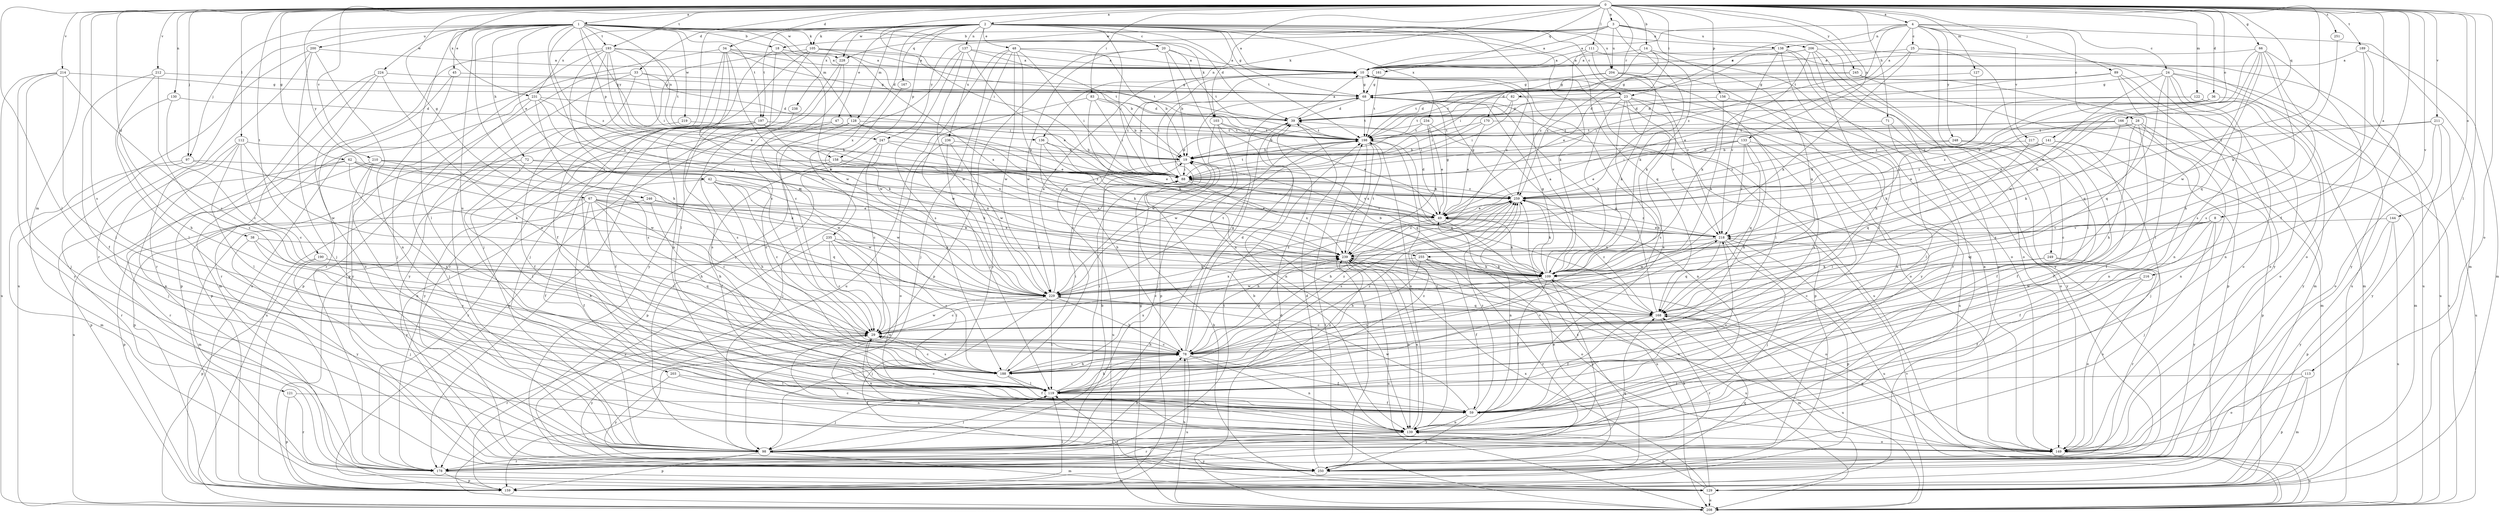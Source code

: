 strict digraph  {
0;
1;
2;
3;
4;
8;
10;
14;
18;
19;
20;
23;
24;
25;
28;
29;
33;
34;
36;
38;
39;
42;
45;
47;
48;
49;
59;
62;
66;
67;
68;
71;
72;
78;
82;
83;
88;
89;
97;
98;
103;
105;
109;
111;
112;
113;
119;
121;
122;
127;
128;
129;
130;
133;
136;
137;
138;
139;
141;
144;
149;
156;
158;
159;
161;
166;
167;
168;
170;
178;
188;
189;
190;
193;
197;
198;
200;
203;
204;
206;
208;
210;
211;
212;
214;
216;
217;
218;
219;
224;
228;
229;
231;
234;
235;
236;
238;
239;
245;
246;
247;
248;
249;
250;
251;
255;
259;
0 -> 1  [label=a];
0 -> 2  [label=a];
0 -> 3  [label=a];
0 -> 4  [label=a];
0 -> 8  [label=a];
0 -> 14  [label=b];
0 -> 33  [label=d];
0 -> 34  [label=d];
0 -> 36  [label=d];
0 -> 38  [label=d];
0 -> 59  [label=f];
0 -> 62  [label=g];
0 -> 66  [label=g];
0 -> 67  [label=g];
0 -> 71  [label=h];
0 -> 82  [label=i];
0 -> 83  [label=i];
0 -> 88  [label=i];
0 -> 89  [label=j];
0 -> 97  [label=j];
0 -> 103  [label=k];
0 -> 111  [label=l];
0 -> 112  [label=l];
0 -> 113  [label=l];
0 -> 119  [label=l];
0 -> 121  [label=m];
0 -> 122  [label=m];
0 -> 127  [label=m];
0 -> 130  [label=n];
0 -> 133  [label=n];
0 -> 136  [label=n];
0 -> 141  [label=o];
0 -> 144  [label=o];
0 -> 149  [label=o];
0 -> 156  [label=p];
0 -> 161  [label=q];
0 -> 166  [label=q];
0 -> 170  [label=r];
0 -> 188  [label=s];
0 -> 189  [label=t];
0 -> 190  [label=t];
0 -> 193  [label=t];
0 -> 210  [label=v];
0 -> 211  [label=v];
0 -> 212  [label=v];
0 -> 214  [label=v];
0 -> 216  [label=v];
0 -> 231  [label=x];
0 -> 245  [label=y];
0 -> 246  [label=y];
0 -> 251  [label=z];
0 -> 255  [label=z];
1 -> 18  [label=b];
1 -> 39  [label=d];
1 -> 42  [label=e];
1 -> 45  [label=e];
1 -> 72  [label=h];
1 -> 78  [label=h];
1 -> 97  [label=j];
1 -> 103  [label=k];
1 -> 105  [label=k];
1 -> 119  [label=l];
1 -> 128  [label=m];
1 -> 136  [label=n];
1 -> 158  [label=p];
1 -> 178  [label=r];
1 -> 193  [label=t];
1 -> 197  [label=t];
1 -> 200  [label=u];
1 -> 203  [label=u];
1 -> 219  [label=w];
1 -> 224  [label=w];
1 -> 228  [label=w];
1 -> 247  [label=y];
1 -> 255  [label=z];
1 -> 259  [label=z];
2 -> 10  [label=a];
2 -> 20  [label=c];
2 -> 23  [label=c];
2 -> 47  [label=e];
2 -> 48  [label=e];
2 -> 68  [label=g];
2 -> 88  [label=i];
2 -> 98  [label=j];
2 -> 105  [label=k];
2 -> 109  [label=k];
2 -> 128  [label=m];
2 -> 137  [label=n];
2 -> 138  [label=n];
2 -> 158  [label=p];
2 -> 167  [label=q];
2 -> 168  [label=q];
2 -> 197  [label=t];
2 -> 198  [label=t];
2 -> 204  [label=u];
2 -> 228  [label=w];
2 -> 231  [label=x];
2 -> 234  [label=x];
2 -> 235  [label=x];
2 -> 236  [label=x];
2 -> 238  [label=x];
2 -> 239  [label=x];
3 -> 10  [label=a];
3 -> 18  [label=b];
3 -> 109  [label=k];
3 -> 159  [label=p];
3 -> 168  [label=q];
3 -> 204  [label=u];
3 -> 206  [label=u];
3 -> 228  [label=w];
3 -> 247  [label=y];
4 -> 10  [label=a];
4 -> 23  [label=c];
4 -> 24  [label=c];
4 -> 25  [label=c];
4 -> 28  [label=c];
4 -> 129  [label=m];
4 -> 138  [label=n];
4 -> 198  [label=t];
4 -> 217  [label=v];
4 -> 248  [label=y];
4 -> 249  [label=y];
4 -> 259  [label=z];
8 -> 59  [label=f];
8 -> 98  [label=j];
8 -> 218  [label=v];
8 -> 229  [label=w];
8 -> 239  [label=x];
8 -> 250  [label=y];
10 -> 68  [label=g];
10 -> 188  [label=s];
10 -> 208  [label=u];
14 -> 10  [label=a];
14 -> 88  [label=i];
14 -> 109  [label=k];
14 -> 208  [label=u];
14 -> 259  [label=z];
18 -> 10  [label=a];
18 -> 98  [label=j];
18 -> 119  [label=l];
18 -> 229  [label=w];
19 -> 88  [label=i];
19 -> 208  [label=u];
19 -> 218  [label=v];
20 -> 10  [label=a];
20 -> 19  [label=b];
20 -> 139  [label=n];
20 -> 159  [label=p];
20 -> 198  [label=t];
20 -> 229  [label=w];
23 -> 39  [label=d];
23 -> 78  [label=h];
23 -> 88  [label=i];
23 -> 109  [label=k];
23 -> 159  [label=p];
23 -> 188  [label=s];
23 -> 208  [label=u];
23 -> 218  [label=v];
24 -> 68  [label=g];
24 -> 119  [label=l];
24 -> 129  [label=m];
24 -> 139  [label=n];
24 -> 149  [label=o];
24 -> 168  [label=q];
24 -> 208  [label=u];
24 -> 229  [label=w];
25 -> 10  [label=a];
25 -> 49  [label=e];
25 -> 109  [label=k];
25 -> 119  [label=l];
25 -> 250  [label=y];
28 -> 59  [label=f];
28 -> 78  [label=h];
28 -> 109  [label=k];
28 -> 129  [label=m];
28 -> 139  [label=n];
28 -> 198  [label=t];
29 -> 78  [label=h];
29 -> 139  [label=n];
29 -> 178  [label=r];
29 -> 188  [label=s];
29 -> 229  [label=w];
29 -> 250  [label=y];
33 -> 68  [label=g];
33 -> 88  [label=i];
33 -> 98  [label=j];
33 -> 159  [label=p];
33 -> 250  [label=y];
34 -> 10  [label=a];
34 -> 39  [label=d];
34 -> 59  [label=f];
34 -> 109  [label=k];
34 -> 119  [label=l];
34 -> 198  [label=t];
34 -> 208  [label=u];
34 -> 229  [label=w];
36 -> 39  [label=d];
36 -> 198  [label=t];
36 -> 208  [label=u];
36 -> 218  [label=v];
36 -> 259  [label=z];
38 -> 78  [label=h];
38 -> 188  [label=s];
38 -> 239  [label=x];
38 -> 250  [label=y];
39 -> 10  [label=a];
39 -> 98  [label=j];
39 -> 198  [label=t];
42 -> 29  [label=c];
42 -> 59  [label=f];
42 -> 78  [label=h];
42 -> 109  [label=k];
42 -> 229  [label=w];
42 -> 259  [label=z];
45 -> 68  [label=g];
45 -> 129  [label=m];
45 -> 250  [label=y];
47 -> 159  [label=p];
47 -> 188  [label=s];
47 -> 198  [label=t];
48 -> 10  [label=a];
48 -> 19  [label=b];
48 -> 88  [label=i];
48 -> 98  [label=j];
48 -> 168  [label=q];
48 -> 208  [label=u];
48 -> 229  [label=w];
48 -> 250  [label=y];
49 -> 39  [label=d];
49 -> 68  [label=g];
49 -> 78  [label=h];
49 -> 109  [label=k];
49 -> 208  [label=u];
49 -> 218  [label=v];
59 -> 10  [label=a];
59 -> 29  [label=c];
59 -> 139  [label=n];
59 -> 218  [label=v];
59 -> 229  [label=w];
59 -> 250  [label=y];
59 -> 259  [label=z];
62 -> 88  [label=i];
62 -> 109  [label=k];
62 -> 159  [label=p];
62 -> 178  [label=r];
62 -> 188  [label=s];
62 -> 229  [label=w];
66 -> 10  [label=a];
66 -> 78  [label=h];
66 -> 109  [label=k];
66 -> 149  [label=o];
66 -> 168  [label=q];
66 -> 188  [label=s];
66 -> 229  [label=w];
66 -> 239  [label=x];
67 -> 29  [label=c];
67 -> 49  [label=e];
67 -> 59  [label=f];
67 -> 78  [label=h];
67 -> 129  [label=m];
67 -> 168  [label=q];
67 -> 188  [label=s];
67 -> 229  [label=w];
67 -> 250  [label=y];
68 -> 39  [label=d];
68 -> 149  [label=o];
68 -> 159  [label=p];
68 -> 198  [label=t];
71 -> 119  [label=l];
71 -> 149  [label=o];
71 -> 198  [label=t];
72 -> 88  [label=i];
72 -> 109  [label=k];
72 -> 119  [label=l];
72 -> 159  [label=p];
78 -> 29  [label=c];
78 -> 39  [label=d];
78 -> 59  [label=f];
78 -> 68  [label=g];
78 -> 139  [label=n];
78 -> 188  [label=s];
78 -> 208  [label=u];
78 -> 239  [label=x];
78 -> 259  [label=z];
82 -> 19  [label=b];
82 -> 39  [label=d];
82 -> 88  [label=i];
82 -> 139  [label=n];
83 -> 19  [label=b];
83 -> 39  [label=d];
83 -> 88  [label=i];
83 -> 109  [label=k];
83 -> 229  [label=w];
88 -> 10  [label=a];
88 -> 39  [label=d];
88 -> 198  [label=t];
88 -> 218  [label=v];
88 -> 239  [label=x];
88 -> 259  [label=z];
89 -> 39  [label=d];
89 -> 68  [label=g];
89 -> 88  [label=i];
89 -> 139  [label=n];
89 -> 149  [label=o];
89 -> 168  [label=q];
97 -> 88  [label=i];
97 -> 109  [label=k];
97 -> 129  [label=m];
97 -> 178  [label=r];
98 -> 19  [label=b];
98 -> 78  [label=h];
98 -> 119  [label=l];
98 -> 129  [label=m];
98 -> 159  [label=p];
98 -> 178  [label=r];
98 -> 250  [label=y];
103 -> 49  [label=e];
103 -> 98  [label=j];
103 -> 139  [label=n];
103 -> 198  [label=t];
103 -> 229  [label=w];
105 -> 10  [label=a];
105 -> 139  [label=n];
105 -> 159  [label=p];
105 -> 178  [label=r];
105 -> 198  [label=t];
105 -> 239  [label=x];
109 -> 10  [label=a];
109 -> 19  [label=b];
109 -> 59  [label=f];
109 -> 68  [label=g];
109 -> 98  [label=j];
109 -> 188  [label=s];
109 -> 208  [label=u];
109 -> 229  [label=w];
111 -> 10  [label=a];
111 -> 149  [label=o];
111 -> 218  [label=v];
111 -> 259  [label=z];
112 -> 19  [label=b];
112 -> 29  [label=c];
112 -> 98  [label=j];
112 -> 119  [label=l];
112 -> 139  [label=n];
112 -> 229  [label=w];
113 -> 119  [label=l];
113 -> 129  [label=m];
113 -> 149  [label=o];
113 -> 159  [label=p];
119 -> 59  [label=f];
119 -> 78  [label=h];
119 -> 88  [label=i];
119 -> 98  [label=j];
119 -> 218  [label=v];
119 -> 239  [label=x];
119 -> 259  [label=z];
121 -> 59  [label=f];
121 -> 159  [label=p];
121 -> 178  [label=r];
122 -> 39  [label=d];
122 -> 149  [label=o];
122 -> 250  [label=y];
122 -> 259  [label=z];
127 -> 68  [label=g];
127 -> 239  [label=x];
128 -> 29  [label=c];
128 -> 49  [label=e];
128 -> 109  [label=k];
128 -> 198  [label=t];
128 -> 250  [label=y];
129 -> 19  [label=b];
129 -> 109  [label=k];
129 -> 119  [label=l];
129 -> 139  [label=n];
129 -> 208  [label=u];
129 -> 239  [label=x];
130 -> 29  [label=c];
130 -> 39  [label=d];
130 -> 78  [label=h];
133 -> 19  [label=b];
133 -> 49  [label=e];
133 -> 78  [label=h];
133 -> 88  [label=i];
133 -> 119  [label=l];
133 -> 168  [label=q];
133 -> 218  [label=v];
136 -> 19  [label=b];
136 -> 49  [label=e];
136 -> 78  [label=h];
136 -> 168  [label=q];
137 -> 10  [label=a];
137 -> 19  [label=b];
137 -> 49  [label=e];
137 -> 98  [label=j];
137 -> 188  [label=s];
137 -> 229  [label=w];
138 -> 10  [label=a];
138 -> 119  [label=l];
138 -> 149  [label=o];
138 -> 178  [label=r];
138 -> 218  [label=v];
139 -> 19  [label=b];
139 -> 98  [label=j];
139 -> 149  [label=o];
139 -> 178  [label=r];
139 -> 198  [label=t];
139 -> 239  [label=x];
141 -> 19  [label=b];
141 -> 49  [label=e];
141 -> 59  [label=f];
141 -> 159  [label=p];
141 -> 259  [label=z];
144 -> 159  [label=p];
144 -> 208  [label=u];
144 -> 218  [label=v];
144 -> 250  [label=y];
149 -> 10  [label=a];
149 -> 29  [label=c];
149 -> 168  [label=q];
149 -> 208  [label=u];
149 -> 239  [label=x];
156 -> 39  [label=d];
156 -> 109  [label=k];
156 -> 250  [label=y];
158 -> 59  [label=f];
158 -> 88  [label=i];
158 -> 178  [label=r];
158 -> 239  [label=x];
158 -> 259  [label=z];
159 -> 78  [label=h];
159 -> 119  [label=l];
159 -> 168  [label=q];
161 -> 68  [label=g];
161 -> 88  [label=i];
161 -> 198  [label=t];
166 -> 88  [label=i];
166 -> 109  [label=k];
166 -> 129  [label=m];
166 -> 139  [label=n];
166 -> 198  [label=t];
166 -> 259  [label=z];
167 -> 229  [label=w];
168 -> 29  [label=c];
168 -> 59  [label=f];
168 -> 68  [label=g];
168 -> 129  [label=m];
168 -> 178  [label=r];
168 -> 208  [label=u];
168 -> 259  [label=z];
170 -> 49  [label=e];
170 -> 88  [label=i];
170 -> 188  [label=s];
170 -> 198  [label=t];
178 -> 129  [label=m];
178 -> 159  [label=p];
178 -> 168  [label=q];
178 -> 198  [label=t];
188 -> 29  [label=c];
188 -> 59  [label=f];
188 -> 78  [label=h];
188 -> 88  [label=i];
188 -> 119  [label=l];
188 -> 239  [label=x];
188 -> 259  [label=z];
189 -> 10  [label=a];
189 -> 129  [label=m];
189 -> 188  [label=s];
189 -> 250  [label=y];
190 -> 98  [label=j];
190 -> 109  [label=k];
190 -> 159  [label=p];
190 -> 168  [label=q];
193 -> 10  [label=a];
193 -> 29  [label=c];
193 -> 49  [label=e];
193 -> 88  [label=i];
193 -> 98  [label=j];
193 -> 168  [label=q];
193 -> 178  [label=r];
193 -> 198  [label=t];
193 -> 259  [label=z];
197 -> 59  [label=f];
197 -> 188  [label=s];
197 -> 198  [label=t];
197 -> 208  [label=u];
197 -> 239  [label=x];
198 -> 19  [label=b];
198 -> 139  [label=n];
198 -> 168  [label=q];
198 -> 229  [label=w];
198 -> 239  [label=x];
198 -> 250  [label=y];
200 -> 10  [label=a];
200 -> 98  [label=j];
200 -> 139  [label=n];
200 -> 178  [label=r];
200 -> 208  [label=u];
203 -> 119  [label=l];
203 -> 139  [label=n];
203 -> 250  [label=y];
204 -> 68  [label=g];
204 -> 109  [label=k];
204 -> 119  [label=l];
204 -> 198  [label=t];
204 -> 250  [label=y];
206 -> 10  [label=a];
206 -> 49  [label=e];
206 -> 78  [label=h];
206 -> 98  [label=j];
206 -> 109  [label=k];
206 -> 208  [label=u];
206 -> 250  [label=y];
208 -> 39  [label=d];
208 -> 68  [label=g];
208 -> 198  [label=t];
208 -> 218  [label=v];
210 -> 88  [label=i];
210 -> 98  [label=j];
210 -> 139  [label=n];
210 -> 208  [label=u];
210 -> 229  [label=w];
210 -> 239  [label=x];
211 -> 49  [label=e];
211 -> 149  [label=o];
211 -> 198  [label=t];
211 -> 208  [label=u];
211 -> 250  [label=y];
212 -> 59  [label=f];
212 -> 68  [label=g];
212 -> 119  [label=l];
212 -> 188  [label=s];
214 -> 29  [label=c];
214 -> 68  [label=g];
214 -> 98  [label=j];
214 -> 119  [label=l];
214 -> 208  [label=u];
214 -> 250  [label=y];
216 -> 59  [label=f];
216 -> 149  [label=o];
216 -> 229  [label=w];
217 -> 19  [label=b];
217 -> 59  [label=f];
217 -> 98  [label=j];
217 -> 168  [label=q];
218 -> 49  [label=e];
218 -> 98  [label=j];
218 -> 159  [label=p];
218 -> 168  [label=q];
218 -> 208  [label=u];
218 -> 229  [label=w];
218 -> 239  [label=x];
218 -> 259  [label=z];
219 -> 59  [label=f];
219 -> 198  [label=t];
224 -> 68  [label=g];
224 -> 149  [label=o];
224 -> 159  [label=p];
224 -> 178  [label=r];
224 -> 188  [label=s];
228 -> 29  [label=c];
228 -> 178  [label=r];
228 -> 250  [label=y];
229 -> 10  [label=a];
229 -> 29  [label=c];
229 -> 78  [label=h];
229 -> 98  [label=j];
229 -> 119  [label=l];
229 -> 168  [label=q];
229 -> 198  [label=t];
229 -> 239  [label=x];
229 -> 259  [label=z];
231 -> 39  [label=d];
231 -> 98  [label=j];
231 -> 109  [label=k];
231 -> 159  [label=p];
231 -> 188  [label=s];
231 -> 218  [label=v];
234 -> 19  [label=b];
234 -> 49  [label=e];
234 -> 139  [label=n];
234 -> 198  [label=t];
234 -> 239  [label=x];
235 -> 29  [label=c];
235 -> 119  [label=l];
235 -> 139  [label=n];
235 -> 188  [label=s];
235 -> 239  [label=x];
235 -> 250  [label=y];
236 -> 19  [label=b];
236 -> 119  [label=l];
236 -> 149  [label=o];
236 -> 229  [label=w];
238 -> 188  [label=s];
239 -> 109  [label=k];
239 -> 139  [label=n];
239 -> 149  [label=o];
239 -> 198  [label=t];
239 -> 208  [label=u];
239 -> 259  [label=z];
245 -> 68  [label=g];
245 -> 129  [label=m];
245 -> 159  [label=p];
245 -> 198  [label=t];
246 -> 49  [label=e];
246 -> 78  [label=h];
246 -> 159  [label=p];
246 -> 239  [label=x];
247 -> 19  [label=b];
247 -> 29  [label=c];
247 -> 98  [label=j];
247 -> 159  [label=p];
247 -> 259  [label=z];
248 -> 19  [label=b];
248 -> 29  [label=c];
248 -> 59  [label=f];
248 -> 259  [label=z];
249 -> 29  [label=c];
249 -> 109  [label=k];
249 -> 149  [label=o];
249 -> 178  [label=r];
250 -> 39  [label=d];
250 -> 49  [label=e];
250 -> 259  [label=z];
251 -> 109  [label=k];
255 -> 29  [label=c];
255 -> 59  [label=f];
255 -> 78  [label=h];
255 -> 109  [label=k];
255 -> 149  [label=o];
255 -> 178  [label=r];
259 -> 49  [label=e];
259 -> 68  [label=g];
259 -> 78  [label=h];
259 -> 88  [label=i];
259 -> 109  [label=k];
259 -> 139  [label=n];
259 -> 188  [label=s];
}
